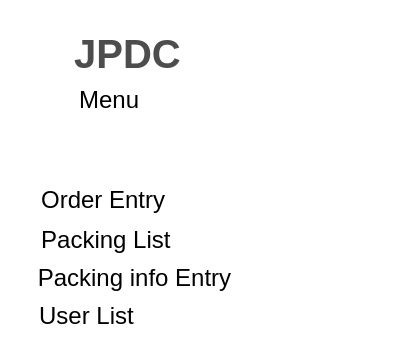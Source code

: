 <mxfile version="14.7.7" type="github" pages="6"><diagram id="lrSOdsg0aZ1Pe8gM3qwm" name="Page-1"><mxGraphModel dx="782" dy="420" grid="1" gridSize="10" guides="1" tooltips="1" connect="1" arrows="1" fold="1" page="1" pageScale="1" pageWidth="850" pageHeight="1100" math="0" shadow="0"><root><mxCell id="RAQfxemLzhq0BsCAF_GE-0"/><mxCell id="RAQfxemLzhq0BsCAF_GE-1" parent="RAQfxemLzhq0BsCAF_GE-0"/><mxCell id="RAQfxemLzhq0BsCAF_GE-2" value="&lt;h1&gt;JPDC&lt;br&gt;&lt;/h1&gt;" style="whiteSpace=wrap;html=1;shadow=0;dashed=0;fontSize=10;align=left;fillColor=#FFFFFF;strokeColor=#FFFFFF;fontColor=#4D4D4D;" vertex="1" parent="RAQfxemLzhq0BsCAF_GE-1"><mxGeometry x="125" y="41" width="168.8" height="30" as="geometry"/></mxCell><mxCell id="RAQfxemLzhq0BsCAF_GE-3" value="Menu" style="text;html=1;align=center;verticalAlign=middle;resizable=0;points=[];autosize=1;strokeColor=none;" vertex="1" parent="RAQfxemLzhq0BsCAF_GE-1"><mxGeometry x="119" y="70" width="50" height="20" as="geometry"/></mxCell><mxCell id="RAQfxemLzhq0BsCAF_GE-4" value="Order Entry&lt;span style=&quot;white-space: pre&quot;&gt;&#9;&lt;/span&gt;" style="text;html=1;align=center;verticalAlign=middle;resizable=0;points=[];autosize=1;strokeColor=none;fontStyle=0" vertex="1" parent="RAQfxemLzhq0BsCAF_GE-1"><mxGeometry x="100" y="120" width="100" height="20" as="geometry"/></mxCell><mxCell id="RAQfxemLzhq0BsCAF_GE-5" value="&lt;span style=&quot;white-space: pre&quot;&gt;   &lt;/span&gt;Packing List&lt;span style=&quot;white-space: pre&quot;&gt;&#9;&lt;/span&gt;" style="text;html=1;align=center;verticalAlign=middle;resizable=0;points=[];autosize=1;strokeColor=none;" vertex="1" parent="RAQfxemLzhq0BsCAF_GE-1"><mxGeometry x="90" y="140" width="100" height="20" as="geometry"/></mxCell><mxCell id="RAQfxemLzhq0BsCAF_GE-6" value="&lt;span style=&quot;white-space: pre&quot;&gt;  &lt;/span&gt;Packing info Entry&lt;span style=&quot;white-space: pre&quot;&gt;&#9;&lt;/span&gt;" style="text;html=1;align=center;verticalAlign=middle;resizable=0;points=[];autosize=1;strokeColor=none;" vertex="1" parent="RAQfxemLzhq0BsCAF_GE-1"><mxGeometry x="95" y="159" width="120" height="20" as="geometry"/></mxCell><mxCell id="RAQfxemLzhq0BsCAF_GE-7" value="&lt;span style=&quot;white-space: pre&quot;&gt; &lt;/span&gt;User List" style="text;html=1;align=center;verticalAlign=middle;resizable=0;points=[];autosize=1;strokeColor=none;" vertex="1" parent="RAQfxemLzhq0BsCAF_GE-1"><mxGeometry x="96" y="178" width="70" height="20" as="geometry"/></mxCell></root></mxGraphModel></diagram><diagram name="Page-2" id="G_BrqGuft7BhmmNyM2Xj"><mxGraphModel dx="782" dy="420" grid="1" gridSize="10" guides="1" tooltips="1" connect="1" arrows="1" fold="1" page="1" pageScale="1" pageWidth="850" pageHeight="1100" math="0" shadow="0"><root><mxCell id="WI2AlXCixzGlsHik23k0-0"/><mxCell id="WI2AlXCixzGlsHik23k0-1" parent="WI2AlXCixzGlsHik23k0-0"/><mxCell id="WI2AlXCixzGlsHik23k0-2" value="&lt;h1&gt;ORDER ENTRY&lt;br&gt;&lt;/h1&gt;" style="whiteSpace=wrap;html=1;shadow=0;dashed=0;fontSize=10;align=left;fillColor=#FFFFFF;strokeColor=#FFFFFF;fontColor=#4D4D4D;" vertex="1" parent="WI2AlXCixzGlsHik23k0-1"><mxGeometry x="290" y="50" width="168.8" height="30" as="geometry"/></mxCell><mxCell id="WI2AlXCixzGlsHik23k0-4" value="Order Entry&lt;span style=&quot;white-space: pre&quot;&gt;&#9;&lt;/span&gt;" style="text;html=1;align=center;verticalAlign=middle;resizable=0;points=[];autosize=1;strokeColor=none;fontStyle=1" vertex="1" parent="WI2AlXCixzGlsHik23k0-1"><mxGeometry x="100" y="120" width="100" height="20" as="geometry"/></mxCell><mxCell id="WI2AlXCixzGlsHik23k0-5" value="&lt;span style=&quot;white-space: pre&quot;&gt;   &lt;/span&gt;Packing List&lt;span style=&quot;white-space: pre&quot;&gt;&#9;&lt;/span&gt;" style="text;html=1;align=center;verticalAlign=middle;resizable=0;points=[];autosize=1;strokeColor=none;" vertex="1" parent="WI2AlXCixzGlsHik23k0-1"><mxGeometry x="90" y="140" width="100" height="20" as="geometry"/></mxCell><mxCell id="WI2AlXCixzGlsHik23k0-6" value="&lt;span style=&quot;white-space: pre&quot;&gt;  &lt;/span&gt;Packing info Entry&lt;span style=&quot;white-space: pre&quot;&gt;&#9;&lt;/span&gt;" style="text;html=1;align=center;verticalAlign=middle;resizable=0;points=[];autosize=1;strokeColor=none;" vertex="1" parent="WI2AlXCixzGlsHik23k0-1"><mxGeometry x="95" y="160" width="120" height="20" as="geometry"/></mxCell><mxCell id="WI2AlXCixzGlsHik23k0-7" value="&lt;span style=&quot;white-space: pre&quot;&gt; &lt;/span&gt;User List" style="text;html=1;align=center;verticalAlign=middle;resizable=0;points=[];autosize=1;strokeColor=none;" vertex="1" parent="WI2AlXCixzGlsHik23k0-1"><mxGeometry x="95" y="180" width="70" height="20" as="geometry"/></mxCell><mxCell id="WI2AlXCixzGlsHik23k0-8" value="&lt;span style=&quot;white-space: pre&quot;&gt;&#9;&lt;/span&gt;&lt;span style=&quot;white-space: pre&quot;&gt;&#9;&lt;/span&gt;&lt;span style=&quot;white-space: pre&quot;&gt;&#9;&lt;/span&gt;&lt;span style=&quot;white-space: pre&quot;&gt;&#9;&lt;/span&gt;&lt;span style=&quot;white-space: pre&quot;&gt;&#9;&lt;/span&gt;&lt;span style=&quot;white-space: pre&quot;&gt;&#9;&lt;/span&gt;&lt;span style=&quot;white-space: pre&quot;&gt;&#9;&lt;/span&gt;Order Entry (AB Order/NFO)" style="text;html=1;align=center;verticalAlign=middle;resizable=0;points=[];autosize=1;strokeColor=none;fontColor=#000000;" vertex="1" parent="WI2AlXCixzGlsHik23k0-1"><mxGeometry x="85" y="120" width="350" height="20" as="geometry"/></mxCell><mxCell id="WI2AlXCixzGlsHik23k0-9" value="&lt;span style=&quot;white-space: pre&quot;&gt;&#9;&lt;/span&gt;&lt;span style=&quot;white-space: pre&quot;&gt;&#9;&lt;/span&gt;&lt;span style=&quot;white-space: pre&quot;&gt;&#9;&lt;/span&gt;&lt;span style=&quot;white-space: pre&quot;&gt;&#9;&lt;/span&gt;&lt;span style=&quot;white-space: pre&quot;&gt;    &lt;/span&gt;Order Entry (DSA/Reutilization" style="text;html=1;align=center;verticalAlign=middle;resizable=0;points=[];autosize=1;strokeColor=none;fontColor=#000000;" vertex="1" parent="WI2AlXCixzGlsHik23k0-1"><mxGeometry x="150" y="140" width="300" height="20" as="geometry"/></mxCell></root></mxGraphModel></diagram><diagram id="l_vMb1qWpmJl-ED0NZbG" name="Page-3"><mxGraphModel dx="782" dy="420" grid="1" gridSize="10" guides="1" tooltips="1" connect="1" arrows="1" fold="1" page="1" pageScale="1" pageWidth="850" pageHeight="1100" math="0" shadow="0"><root><mxCell id="0"/><mxCell id="1" parent="0"/><mxCell id="6TfJL_lm46oyLuE2YcwJ-3" value="Export type: &lt;span style=&quot;white-space: pre&quot;&gt;&#9;&lt;/span&gt;" style="text;html=1;align=center;verticalAlign=middle;resizable=0;points=[];autosize=1;strokeColor=none;" vertex="1" parent="1"><mxGeometry x="105" y="120" width="90" height="20" as="geometry"/></mxCell><mxCell id="6TfJL_lm46oyLuE2YcwJ-4" value="&lt;span style=&quot;white-space: pre&quot;&gt;&#9;&lt;/span&gt;&lt;span style=&quot;white-space: pre&quot;&gt;&#9;&lt;/span&gt;Country code:" style="text;html=1;align=center;verticalAlign=middle;resizable=0;points=[];autosize=1;strokeColor=none;" vertex="1" parent="1"><mxGeometry x="50" y="150" width="140" height="20" as="geometry"/></mxCell><mxCell id="6TfJL_lm46oyLuE2YcwJ-5" value="&lt;span style=&quot;white-space: pre&quot;&gt;    &lt;/span&gt;Ship to Code:" style="text;html=1;align=center;verticalAlign=middle;resizable=0;points=[];autosize=1;strokeColor=none;" vertex="1" parent="1"><mxGeometry x="90" y="180" width="100" height="20" as="geometry"/></mxCell><mxCell id="6TfJL_lm46oyLuE2YcwJ-6" value="&amp;nbsp; Order No (O/N):" style="text;html=1;align=center;verticalAlign=middle;resizable=0;points=[];autosize=1;strokeColor=none;" vertex="1" parent="1"><mxGeometry x="95" y="210" width="110" height="20" as="geometry"/></mxCell><mxCell id="6TfJL_lm46oyLuE2YcwJ-9" value="Create" style="rounded=1;fillColor=#0057D8;align=center;strokeColor=none;html=1;fontColor=#ffffff;fontSize=12" vertex="1" parent="1"><mxGeometry x="195" y="260" width="86" height="26" as="geometry"/></mxCell><mxCell id="6TfJL_lm46oyLuE2YcwJ-11" value="Clear" style="rounded=1;fillColor=#0057D8;align=center;strokeColor=none;html=1;fontColor=#ffffff;fontSize=12" vertex="1" parent="1"><mxGeometry x="300" y="260" width="86" height="26" as="geometry"/></mxCell><mxCell id="6TfJL_lm46oyLuE2YcwJ-14" value="" style="rounded=0;whiteSpace=wrap;html=1;" vertex="1" parent="1"><mxGeometry x="220" y="121" width="120" height="20" as="geometry"/></mxCell><mxCell id="6TfJL_lm46oyLuE2YcwJ-15" value="" style="rounded=0;whiteSpace=wrap;html=1;" vertex="1" parent="1"><mxGeometry x="220" y="150" width="120" height="20" as="geometry"/></mxCell><mxCell id="6TfJL_lm46oyLuE2YcwJ-16" value="" style="rounded=0;whiteSpace=wrap;html=1;" vertex="1" parent="1"><mxGeometry x="220" y="180" width="120" height="20" as="geometry"/></mxCell><mxCell id="6TfJL_lm46oyLuE2YcwJ-17" value="" style="rounded=0;whiteSpace=wrap;html=1;" vertex="1" parent="1"><mxGeometry x="220" y="210" width="120" height="20" as="geometry"/></mxCell><mxCell id="6TfJL_lm46oyLuE2YcwJ-27" value="&lt;h1&gt;ORDER ENTRY (AB Order /NFO)&lt;br&gt;&lt;/h1&gt;" style="whiteSpace=wrap;html=1;shadow=0;dashed=0;fontSize=10;align=left;fillColor=#FFFFFF;strokeColor=#FFFFFF;fontColor=#4D4D4D;fontStyle=1" vertex="1" parent="1"><mxGeometry x="90" y="60" width="410" height="16.88" as="geometry"/></mxCell><UserObject label="Back to Menu" link="https://www.draw.io" id="BJ1EIhi-v-Q0F7qb4sYv-3"><mxCell style="text;html=1;strokeColor=none;fillColor=none;whiteSpace=wrap;align=center;verticalAlign=middle;fontColor=#0000EE;fontStyle=4;" vertex="1" parent="1"><mxGeometry x="80" y="70" width="100" height="40" as="geometry"/></mxCell></UserObject><mxCell id="QWrm-TteIS90DqFswaQ0-1" value="&lt;!--[if IE]&gt;&lt;meta http-equiv=&quot;X-UA-Compatible&quot; content=&quot;IE=5&quot; &gt;&lt;![endif]--&gt;&#xA;&lt;!DOCTYPE html&gt;&#xA;&lt;html&gt;&#xA;&lt;head&gt;&#xA;    &lt;title&gt;Flowchart Maker &amp;amp; Online Diagram Software&lt;/title&gt;&#xA;    &lt;meta charset=&quot;utf-8&quot;/&gt;&#xA;    &lt;meta http-equiv=&quot;Content-Type&quot; content=&quot;text/html; charset=UTF-8&quot;&gt;&#xA;    &lt;meta name=&quot;Description&quot; content=&quot;diagrams.net is free online diagram software for making flowcharts, process diagrams, org charts, UML, ER and network diagrams&quot;&gt;&#xA;    &lt;meta name=&quot;Keywords&quot; content=&quot;diagram, online, flow chart, flowchart maker, uml, erd&quot;&gt;&#xA;    &lt;meta itemprop=&quot;name&quot; content=&quot;diagrams.net - free flowchart maker and diagrams online&quot;&gt;&#xA;&#9;&lt;meta itemprop=&quot;description&quot; content=&quot;diagrams.net is a free online diagramming application  and flowchart maker . You can use it to create UML, entity relationship,&#xA;&#9;&#9;org charts, BPMN and BPM, database schema and networks. Also possible are telecommunication network, workflow, flowcharts, maps overlays and GIS, electronic &#xA;&#9;&#9;circuit and social network diagrams.&quot;&gt;&#xA;&#9;&lt;meta itemprop=&quot;image&quot; content=&quot;https://lh4.googleusercontent.com/-cLKEldMbT_E/Tx8qXDuw6eI/AAAAAAAAAAs/Ke0pnlk8Gpg/w500-h344-k/BPMN%2Bdiagram%2Brc2f.png&quot;&gt;&#xA;    &lt;meta name=&quot;viewport&quot; content=&quot;width=device-width, initial-scale=1.0, maximum-scale=1.0, user-scalable=no&quot;&gt;&#xA;&#9;&lt;meta name=&quot;msapplication-config&quot; content=&quot;images/browserconfig.xml&quot;&gt;&#xA;    &lt;meta name=&quot;mobile-web-app-capable&quot; content=&quot;yes&quot;&gt;&#xA;&#9;&lt;meta name=&quot;theme-color&quot; content=&quot;#d89000&quot;&gt;&#xA;&#9;&lt;script type=&quot;text/javascript&quot;&gt;&#xA;&#9;&#9;/**&#xA;&#9;&#9; * URL Parameters and protocol description are here:&#xA;&#9;&#9; *&#xA;&#9;&#9; * https://desk.draw.io/support/solutions/articles/16000042546-what-url-parameters-are-supported&#xA;&#9;&#9; *&#xA;&#9;&#9; * Parameters for developers:&#xA;&#9;&#9; *&#xA;&#9;&#9; * - dev=1: For developers only&#xA;&#9;&#9; * - test=1: For developers only&#xA;&#9;&#9; * - export=URL for export: For developers only&#xA;&#9;&#9; * - ignoremime=1: For developers only (see DriveClient.js). Use Cmd-S to override mime.&#xA;&#9;&#9; * - createindex=1: For developers only (see etc/build/README)&#xA;&#9;&#9; * - filesupport=0: For developers only (see Editor.js in core)&#xA;&#9;&#9; * - savesidebar=1: For developers only (see Sidebar.js)&#xA;&#9;&#9; * - pages=1: For developers only (see Pages.js)&#xA;&#9;&#9; * - lic=email: For developers only (see LicenseServlet.java)&#xA;&#9;&#9; * --&#xA;&#9;&#9; * - networkshapes=1: For testing network shapes (temporary)&#xA;&#9;&#9; */&#xA;&#9;&#9;var urlParams = (function()&#xA;&#9;&#9;{&#xA;&#9;&#9;&#9;var result = new Object();&#xA;&#9;&#9;&#9;var params = window.location.search.slice(1).split('&amp;');&#xA;&#9;&#9;&#9;&#xA;&#9;&#9;&#9;for (var i = 0; i &lt; params.length; i++)&#xA;&#9;&#9;&#9;{&#xA;&#9;&#9;&#9;&#9;idx = params[i].indexOf('=');&#xA;&#9;&#9;&#9;&#9;&#xA;&#9;&#9;&#9;&#9;if (idx &gt; 0)&#xA;&#9;&#9;&#9;&#9;{&#xA;&#9;&#9;&#9;&#9;&#9;result[params[i].substring(0, idx)] = params[i].substring(idx + 1);&#xA;&#9;&#9;&#9;&#9;}&#xA;&#9;&#9;&#9;}&#xA;&#9;&#9;&#9;&#xA;&#9;&#9;&#9;return result;&#xA;&#9;&#9;})();&#xA;&#9;&#9;&#xA;&#9;&#9;// Forces CDN caches by passing URL parameters via URL hash&#xA;&#9;&#9;if (window.location.hash != null &amp;&amp; window.location.hash.substring(0, 2) == '#P')&#xA;&#9;&#9;{&#xA;&#9;&#9;&#9;try&#xA;&#9;&#9;&#9;{&#xA;&#9;&#9;&#9;&#9;urlParams = JSON.parse(decodeURIComponent(window.location.hash.substring(2)));&#xA;&#9;&#9;&#9;&#9;&#xA;&#9;&#9;&#9;&#9;if (urlParams.hash != null)&#xA;&#9;&#9;&#9;&#9;{&#xA;&#9;&#9;&#9;&#9;&#9;window.location.hash = urlParams.hash;&#xA;&#9;&#9;&#9;&#9;}&#xA;&#9;&#9;&#9;}&#xA;&#9;&#9;&#9;catch (e)&#xA;&#9;&#9;&#9;{&#xA;&#9;&#9;&#9;&#9;// ignore&#xA;&#9;&#9;&#9;}&#xA;&#9;&#9;}&#xA;&#9;&#9;&#xA;&#9;&#9;// Global variable for desktop&#xA;&#9;&#9;var mxIsElectron = window &amp;&amp; window.process &amp;&amp; window.process.type;&#xA;&#xA;&#9;&#9;// Redirects page if required&#xA;&#9;&#9;if (urlParams['dev'] != '1')&#xA;&#9;&#9;{&#xA;&#9;&#9;&#9;(function()&#xA;&#9;&#9;&#9;{&#xA;&#9;&#9;&#9;&#9;var proto = window.location.protocol;&#xA;&#9;&#9;&#9;&#9;&#xA;&#9;&#9;&#9;&#9;if (!mxIsElectron)&#xA;&#9;&#9;&#9;&#9;{&#xA;&#9;&#9;&#9;&#9;&#9;var host = window.location.host;&#xA;&#9;&#9;&#xA;&#9;&#9;&#9;&#9;&#9;// Redirects apex, drive and rt to www&#xA;&#9;&#9;&#9;&#9;&#9;if (host === 'draw.io' || host === 'rt.draw.io' || host === 'drive.draw.io')&#xA;&#9;&#9;&#9;&#9;&#9;{&#xA;&#9;&#9;&#9;&#9;&#9;&#9;host = 'www.draw.io';&#xA;&#9;&#9;&#9;&#9;&#9;}&#xA;&#9;&#9;&#9;&#9;&#9;&#xA;&#9;&#9;&#9;&#9;&#9;var href = proto + '//' + host + window.location.href.substring(&#xA;&#9;&#9;&#9;&#9;&#9;&#9;&#9;window.location.protocol.length +&#xA;&#9;&#9;&#9;&#9;&#9;&#9;&#9;window.location.host.length + 2);&#xA;&#9;&#9;&#xA;&#9;&#9;&#9;&#9;&#9;// Redirects if href changes&#xA;&#9;&#9;&#9;&#9;&#9;if (href != window.location.href)&#xA;&#9;&#9;&#9;&#9;&#9;{&#xA;&#9;&#9;&#9;&#9;&#9;&#9;window.location.href = href;&#xA;&#9;&#9;&#9;&#9;&#9;}&#xA;&#9;&#9;&#9;&#9;}&#xA;&#9;&#9;&#9;})();&#xA;&#9;&#9;}&#xA;&#9;&#9;&#xA;&#9;&#9;/**&#xA;&#9;&#9; * Adds meta tag to the page.&#xA;&#9;&#9; */&#xA;&#9;&#9;function mxmeta(name, content, httpEquiv)&#xA;&#9;&#9;{&#xA;&#9;&#9;&#9;try&#xA;&#9;&#9;&#9;{&#xA;&#9;&#9;&#9;&#9;var s = document.createElement('meta');&#xA;&#9;&#9;&#9;&#9;&#xA;&#9;&#9;&#9;&#9;if (name != null) &#xA;&#9;&#9;&#9;&#9;{&#xA;&#9;&#9;&#9;&#9;&#9;s.setAttribute('name', name);&#xA;&#9;&#9;&#9;&#9;}&#xA;&#xA;&#9;&#9;&#9;&#9;s.setAttribute('content', content);&#xA;&#9;&#9;&#9;&#9;&#xA;&#9;&#9;&#9;&#9;if (httpEquiv != null) &#xA;&#9;&#9;&#9;&#9;{&#xA;&#9;&#9;&#9;&#9;&#9;s.setAttribute('http-equiv', httpEquiv);&#xA;&#9;&#9;&#9;&#9;}&#xA;&#xA;&#9;&#9;&#9;  &#9;var t = document.getElementsByTagName('meta')[0];&#xA;&#9;&#9;&#9;  &#9;t.parentNode.insertBefore(s, t);&#xA;&#9;&#9;&#9;}&#xA;&#9;&#9;&#9;catch (e)&#xA;&#9;&#9;&#9;{&#xA;&#9;&#9;&#9;&#9;// ignore&#xA;&#9;&#9;&#9;}&#xA;&#9;&#9;};&#xA;&#9;&#9;&#xA;&#9;&#9;/**&#xA;&#9;&#9; * Synchronously adds scripts to the page.&#xA;&#9;&#9; */&#xA;&#9;&#9;function mxscript(src, onLoad, id, dataAppKey, noWrite)&#xA;&#9;&#9;{&#xA;&#9;&#9;&#9;var defer = onLoad == null &amp;&amp; !noWrite;&#xA;&#9;&#9;&#9;&#xA;&#9;&#9;&#9;if ((urlParams['dev'] != '1' &amp;&amp; typeof document.createElement('canvas').getContext === &quot;function&quot;) ||&#xA;&#9;&#9;&#9;&#9;onLoad != null || noWrite)&#xA;&#9;&#9;&#9;{&#xA;&#9;&#9;&#9;&#9;var s = document.createElement('script');&#xA;&#9;&#9;&#9;&#9;s.setAttribute('type', 'text/javascript');&#xA;&#9;&#9;&#9;&#9;s.setAttribute('defer', 'true');&#xA;&#9;&#9;&#9;&#9;s.setAttribute('src', src);&#xA;&#xA;&#9;&#9;&#9;&#9;if (id != null)&#xA;&#9;&#9;&#9;&#9;{&#xA;&#9;&#9;&#9;&#9;&#9;s.setAttribute('id', id);&#xA;&#9;&#9;&#9;&#9;}&#xA;&#9;&#9;&#9;&#9;&#xA;&#9;&#9;&#9;&#9;if (dataAppKey != null)&#xA;&#9;&#9;&#9;&#9;{&#xA;&#9;&#9;&#9;&#9;&#9;s.setAttribute('data-app-key', dataAppKey);&#xA;&#9;&#9;&#9;&#9;}&#xA;&#9;&#9;&#9;&#9;&#xA;&#9;&#9;&#9;&#9;if (onLoad != null)&#xA;&#9;&#9;&#9;&#9;{&#xA;&#9;&#9;&#9;&#9;&#9;var r = false;&#xA;&#9;&#9;&#9;&#9;&#xA;&#9;&#9;&#9;&#9;&#9;s.onload = s.onreadystatechange = function()&#xA;&#9;&#9;&#9;&#9;&#9;{&#xA;&#9;&#9;&#9;&#9;&#9;&#9;if (!r &amp;&amp; (!this.readyState || this.readyState == 'complete'))&#xA;&#9;&#9;&#9;&#9;&#9;&#9;{&#xA;&#9;&#9;&#9;&#9;      &#9;&#9;r = true;&#xA;&#9;&#9;&#9;&#9;      &#9;&#9;onLoad();&#xA;&#9;&#9;&#9;&#9;&#9;&#9;}&#xA;&#9;&#9;&#9;&#9;  &#9;};&#xA;&#9;&#9;&#9;&#9;}&#xA;&#9;&#9;&#9;  &#9;&#xA;&#9;&#9;&#9;  &#9;var t = document.getElementsByTagName('script')[0];&#xA;&#9;&#9;&#9;  &#9;&#xA;&#9;&#9;&#9;  &#9;if (t != null)&#xA;&#9;&#9;&#9;  &#9;{&#xA;&#9;&#9;&#9;  &#9;&#9;t.parentNode.insertBefore(s, t);&#xA;&#9;&#9;&#9;  &#9;}&#xA;&#9;&#9;&#9;}&#xA;&#9;&#9;&#9;else&#xA;&#9;&#9;&#9;{&#xA;&#9;&#9;&#9;&#9;document.write('&lt;script src=&quot;' + src + '&quot;' + ((id != null) ? ' id=&quot;' + id +'&quot; ' : '') +&#xA;&#9;&#9;&#9;&#9;&#9;((dataAppKey != null) ? ' data-app-key=&quot;' + dataAppKey +'&quot; ' : '') + '&gt;&lt;/scr' + 'ipt&gt;');&#xA;&#9;&#9;&#9;}&#xA;&#9;&#9;};&#xA;&#xA;&#9;&#9;/**&#xA;&#9;&#9; * Asynchronously adds scripts to the page.&#xA;&#9;&#9; */&#xA;&#9;&#9;function mxinclude(src)&#xA;&#9;&#9;{&#xA;&#9;&#9;&#9;var g = document.createElement('script');&#xA;&#9;&#9;&#9;g.type = 'text/javascript';&#xA;&#9;&#9;&#9;g.async = true;&#xA;&#9;&#9;&#9;g.src = src;&#xA;&#9;&#9;&#9;&#xA;&#9;&#9;    var s = document.getElementsByTagName('script')[0];&#xA;&#9;&#9;    s.parentNode.insertBefore(g, s);&#xA;&#9;&#9;};&#xA;&#9;&#9;&#xA;&#9;&#9;/**&#xA;&#9;&#9; * Adds meta tags with application name (depends on offline URL parameter)&#xA;&#9;&#9; */&#xA;&#9;&#9;(function()&#xA;&#9;&#9;{&#xA;&#9;&#9;&#9;var name = 'diagrams.net';&#xA;&#9;&#9;&#9;mxmeta('apple-mobile-web-app-title', name);&#xA;&#9;&#9;&#9;mxmeta('application-name', name);&#xA;&#xA;&#9;&#9;&#9;if (mxIsElectron)&#xA;&#9;&#9;&#9;{&#xA;&#9;&#9;&#9;&#9;mxmeta(null, 'default-src \'self\' \'unsafe-inline\'; connect-src \'self\' https://*.draw.io https://fonts.googleapis.com https://fonts.gstatic.com; img-src * data:; media-src *; font-src *; style-src-elem \'self\' \'unsafe-inline\' https://fonts.googleapis.com', 'Content-Security-Policy');&#xA;&#9;&#9;&#9;}&#xA;&#9;&#9;})();&#xA;&#9;&#9;&#xA;&#9;&#9;// Checks for local storage&#xA;&#9;&#9;var isLocalStorage = false;&#xA;&#9;&#9;&#xA;&#9;&#9;try&#xA;&#9;&#9;{&#xA;&#9;&#9;&#9;isLocalStorage = urlParams['local'] != '1' &amp;&amp; typeof(localStorage) != 'undefined';&#xA;&#9;&#9;}&#xA;&#9;&#9;catch (e)&#xA;&#9;&#9;{&#xA;&#9;&#9;&#9;// ignored&#xA;&#9;&#9;}&#xA;&#xA;&#9;&#9;var mxScriptsLoaded = false, mxWinLoaded = false;&#xA;&#9;&#9;&#xA;&#9;&#9;function checkAllLoaded()&#xA;&#9;&#9;{&#xA;&#9;&#9;&#9;if (mxScriptsLoaded &amp;&amp; mxWinLoaded)&#xA;&#9;&#9;&#9;{&#xA;&#9;&#9;&#9;&#9;App.main();&#9;&#9;&#9;&#9;&#xA;&#9;&#9;&#9;}&#xA;&#9;&#9;};&#xA;&#9;&#9;&#xA;&#9;&#9;var t0 = new Date();&#xA;&#xA;&#9;&#9;// Changes paths for local development environment&#xA;&#9;&#9;if (urlParams['dev'] == '1')&#xA;&#9;&#9;{&#xA;&#9;&#9;&#9;// Used to request grapheditor/mxgraph sources in dev mode&#xA;&#9;&#9;&#9;var mxDevUrl = document.location.protocol + '//devhost.jgraph.com/drawio/src/main';&#xA;&#9;&#9;&#9;&#xA;&#9;&#9;&#9;// Used to request draw.io sources in dev mode&#xA;&#9;&#9;&#9;var drawDevUrl = document.location.protocol + '//devhost.jgraph.com/drawio/src/main/webapp/';&#xA;&#9;&#9;&#9;var geBasePath = drawDevUrl + '/js/grapheditor';&#xA;&#9;&#9;&#9;var mxBasePath = mxDevUrl + '/mxgraph';&#xA;&#9;&#9;&#9;&#xA;&#9;&#9;&#9;if (document.location.protocol == 'file:')&#xA;&#9;&#9;&#9;{&#xA;&#9;&#9;&#9;&#9;geBasePath = './js/grapheditor';&#xA;&#9;&#9;&#9;&#9;mxBasePath = './mxgraph';&#xA;&#9;&#9;&#9;&#9;drawDevUrl = './';&#xA;&#9;&#9;&#9;&#9;&#xA;&#9;&#9;&#9;&#9;// Forces includes for dev environment in node.js&#xA;&#9;&#9;&#9;&#9;mxForceIncludes = true;&#xA;&#9;&#9;&#9;}&#xA;&#xA;&#9;&#9;&#9;mxscript(drawDevUrl + 'js/PreConfig.js');&#xA;&#9;&#9;&#9;mxscript(drawDevUrl + 'js/diagramly/Init.js');&#xA;&#9;&#9;&#9;mxscript(geBasePath + '/Init.js');&#xA;&#9;&#9;&#9;mxscript(mxBasePath + '/mxClient.js');&#xA;&#9;&#9;&#9;&#xA;&#9;&#9;&#9;// Adds all JS code that depends on mxClient. This indirection via Devel.js is&#xA;&#9;&#9;&#9;// required in some browsers to make sure mxClient.js (and the files that it&#xA;&#9;&#9;&#9;// loads asynchronously) are available when the code loaded in Devel.js runs.&#xA;&#9;&#9;&#9;mxscript(drawDevUrl + 'js/diagramly/Devel.js');&#xA;&#9;&#9;&#9;&#xA;&#9;&#9;&#9;// Electron&#xA;&#9;&#9;&#9;if (mxIsElectron)&#xA;&#9;&#9;&#9;{&#xA;&#9;&#9;&#9;&#9;mxscript('js/diagramly/DesktopLibrary.js');&#xA;&#9;&#9;&#9;&#9;mxscript('js/diagramly/ElectronApp.js');&#xA;&#9;&#9;&#9;}&#xA;&#9;&#9;&#9;&#xA;&#9;&#9;&#9;mxscript(drawDevUrl + 'js/PostConfig.js');&#xA;&#9;&#9;}&#xA;&#9;&#9;else&#xA;&#9;&#9;{&#xA;&#9;&#9;&#9;(function()&#xA;&#9;&#9;&#9;{&#xA;&#9;&#9;&#9;&#9;var hostName = window.location.hostname;&#xA;&#9;&#9;&#9;&#9;&#xA;&#9;&#9;&#9;&#9;// Supported domains are *.draw.io and the packaged version in Quip&#xA;&#9;&#9;&#9;&#9;var supportedDomain = (hostName.substring(hostName.length - 8, hostName.length) === '.draw.io') ||&#xA;&#9;&#9;&#9;&#9;&#9;(hostName.substring(hostName.length - 13, hostName.length) === '.diagrams.net');&#xA;&#9;&#9;&#9;&#9;&#9;(hostName.substring(hostName.length - 17, hostName.length) === '.quipelements.com');&#xA;&#9;&#9;&#9;&#9;&#xA;&#9;&#9;&#9;&#9;function loadAppJS()&#xA;&#9;&#9;&#9;&#9;{&#xA;&#9;&#9;&#9;&#9;&#9;mxscript('js/app.min.js', function()&#xA;&#9;&#9;&#9;&#9;&#9;{&#xA;&#9;&#9;&#9;&#9;&#9;&#9;mxScriptsLoaded = true;&#xA;&#9;&#9;&#9;&#9;&#9;&#9;checkAllLoaded();&#xA;&#9;&#9;&#9;&#9;&#9;&#9;&#xA;&#9;&#9;&#9;&#9;&#9;&#9;if (!supportedDomain)&#xA;&#9;&#9;&#9;&#9;&#9;&#9;{&#xA;&#9;&#9;&#9;&#9;&#9;&#9;&#9;mxscript('js/PostConfig.js');&#xA;&#9;&#9;&#9;&#9;&#9;&#9;}&#xA;&#9;&#9;&#9;&#9;&#9;&#9;&#xA;&#9;&#9;&#9;&#9;&#9;&#9;// Electron&#xA;&#9;&#9;&#9;&#9;&#9;&#9;if (mxIsElectron)&#xA;&#9;&#9;&#9;&#9;&#9;&#9;{&#xA;&#9;&#9;&#9;&#9;&#9;&#9;&#9;mxscript('js/diagramly/DesktopLibrary.js', function()&#xA;&#9;&#9;&#9;&#9;&#9;&#9;&#9;{&#xA;&#9;&#9;&#9;&#9;&#9;&#9;&#9;&#9;mxscript('js/diagramly/ElectronApp.js', function()&#xA;&#9;&#9;&#9;&#9;&#9;&#9;&#9;&#9;{&#xA;&#9;&#9;&#9;&#9;&#9;&#9;&#9;&#9;&#9;mxscript('js/extensions.min.js', function()&#xA;&#9;&#9;&#9;&#9;&#9;&#9;&#9;&#9;&#9;{&#xA;&#9;&#9;&#9;&#9;&#9;&#9;&#9;&#9;&#9;&#9;mxscript('js/stencils.min.js', function()&#xA;&#9;&#9;&#9;&#9;&#9;&#9;&#9;&#9;&#9;&#9;{&#xA;&#9;&#9;&#9;&#9;&#9;&#9;&#9;&#9;&#9;&#9;&#9;mxscript('js/shapes-14-6-5.min.js', function()&#xA;&#9;&#9;&#9;&#9;&#9;&#9;&#9;&#9;&#9;&#9;&#9;{&#xA;&#9;&#9;&#9;&#9;&#9;&#9;&#9;&#9;&#9;&#9;&#9;&#9;mxscript('js/PostConfig.js');&#xA;&#9;&#9;&#9;&#9;&#9;&#9;&#9;&#9;&#9;&#9;&#9;});&#xA;&#9;&#9;&#9;&#9;&#9;&#9;&#9;&#9;&#9;&#9;});&#xA;&#9;&#9;&#9;&#9;&#9;&#9;&#9;&#9;&#9;});&#xA;&#9;&#9;&#9;&#9;&#9;&#9;&#9;&#9;});&#xA;&#9;&#9;&#9;&#9;&#9;&#9;&#9;});&#xA;&#9;&#9;&#9;&#9;&#9;&#9;}&#xA;&#9;&#9;&#9;&#9;&#9;});&#xA;&#9;&#9;&#9;&#9;};&#xA;&#9;&#9;&#9;&#9;&#xA;&#9;&#9;&#9;&#9;if (!supportedDomain || mxIsElectron)&#xA;&#9;&#9;&#9;&#9;{&#xA;&#9;&#9;&#9;&#9;&#9;mxscript('js/PreConfig.js', loadAppJS);&#xA;&#9;&#9;&#9;&#9;}&#xA;&#9;&#9;&#9;&#9;else&#xA;&#9;&#9;&#9;&#9;{&#xA;&#9;&#9;&#9;&#9;&#9;loadAppJS();&#xA;&#9;&#9;&#9;&#9;}&#xA;&#9;&#9;&#9;})();&#xA;&#9;&#9;}&#xA;&#xA;&#9;&#9;// Adds basic error handling&#xA;&#9;&#9;window.onerror = function()&#xA;&#9;&#9;{&#xA;&#9;&#9;&#9;var status = document.getElementById('geStatus');&#xA;&#9;&#9;&#9;&#xA;&#9;&#9;&#9;if (status != null)&#xA;&#9;&#9;&#9;{&#xA;&#9;&#9;&#9;&#9;status.innerHTML = 'Page could not be loaded. Please try refreshing.';&#xA;&#9;&#9;&#9;}&#xA;&#9;&#9;};&#xA;&#9;&lt;/script&gt;&#xA;    &lt;link rel=&quot;chrome-webstore-item&quot; href=&quot;https://chrome.google.com/webstore/detail/plgmlhohecdddhbmmkncjdmlhcmaachm&quot;&gt;&#xA;&#9;&lt;link rel=&quot;apple-touch-icon&quot; sizes=&quot;180x180&quot; href=&quot;images/apple-touch-icon.png&quot;&gt;&#xA;&#9;&lt;link rel=&quot;icon&quot; type=&quot;image/png&quot; sizes=&quot;32x32&quot; href=&quot;images/favicon-32x32.png&quot;&gt;&#xA;&#9;&lt;link rel=&quot;icon&quot; type=&quot;image/png&quot; sizes=&quot;16x16&quot; href=&quot;images/favicon-16x16.png&quot;&gt;&#xA;&#9;&lt;link rel=&quot;mask-icon&quot; href=&quot;images/safari-pinned-tab.svg&quot; color=&quot;#d89000&quot;&gt;&#xA;&#9;&lt;link rel=&quot;stylesheet&quot; type=&quot;text/css&quot; href=&quot;js/croppie/croppie.min.css&quot;&gt;&#xA;    &lt;link rel=&quot;stylesheet&quot; type=&quot;text/css&quot; href=&quot;styles/grapheditor.css&quot;&gt;&#xA;    &lt;link rel=&quot;preconnect&quot; href=&quot;https://storage.googleapis.com&quot;&gt;&#xA;    &lt;link rel=&quot;canonical&quot; href=&quot;https://app.diagrams.net&quot;&gt;&#xA;&#9;&lt;link rel=&quot;manifest&quot; href=&quot;images/manifest.json&quot;&gt;&#xA;&#9;&lt;link rel=&quot;shortcut icon&quot; href=&quot;favicon.ico&quot;&gt;&#xA;&#9;&lt;style type=&quot;text/css&quot;&gt;&#xA;&#9;&#9;body { overflow:hidden; }&#xA;&#9;&#9;div.picker { z-index: 10007; }&#xA;&#9;&#9;.geSidebarContainer .geTitle input {&#xA;&#9;&#9;&#9;font-size:8pt;&#xA;&#9;&#9;&#9;color:#606060;&#xA;&#9;&#9;}&#xA;&#9;&#9;.geBlock {&#xA;&#9;&#9;&#9;z-index:-3;&#xA;&#9;&#9;&#9;margin:100px;&#xA;&#9;&#9;&#9;margin-top:40px;&#xA;&#9;&#9;&#9;margin-bottom:30px;&#xA;&#9;&#9;&#9;padding:20px;&#xA;&#9;&#9;}&#xA;&#9;&#9;.geBlock h1, .geBlock h2 {&#xA;&#9;&#9;&#9;margin-top:0px;&#xA;&#9;&#9;&#9;padding-top:0px;&#xA;&#9;&#9;}&#xA;&#9;&#9;.geEditor ::-webkit-scrollbar {&#xA;&#9;&#9;    width:14px;&#xA;&#9;&#9;    height:14px;&#xA;&#9;&#9;}&#xA;&#9;&#9;.geEditor ::-webkit-scrollbar-track {&#xA;&#9;&#9;&#9;background-clip:padding-box;&#xA;&#9;&#9;&#9;border:solid transparent;&#xA;&#9;&#9;&#9;border-width:1px;&#xA;&#9;&#9;}&#xA;&#9;&#9;.geEditor ::-webkit-scrollbar-corner {&#xA;&#9;&#9;&#9;background-color:transparent;&#xA;&#9;&#9;}&#xA;&#9;&#9;.geEditor ::-webkit-scrollbar-thumb {&#xA;&#9;&#9;&#9;background-color:rgba(0,0,0,.1);&#xA;&#9;&#9;&#9;background-clip:padding-box;&#xA;&#9;&#9;&#9;border:solid transparent;&#xA;&#9;&#9;&#9;border-radius:10px;&#xA;&#9;&#9;}&#xA;&#9;&#9;.geEditor ::-webkit-scrollbar-thumb:hover{&#xA;&#9;&#9;&#9;background-color:rgba(0,0,0,.4);&#xA;&#9;&#9;}&#xA;&#9;&#9;.geTemplate {&#xA;&#9;&#9;&#9;border:1px solid transparent;&#xA;&#9;&#9;&#9;display:inline-block;&#xA;&#9;&#9;&#9;_display:inline;&#xA;&#9;&#9;&#9;vertical-align:top;&#xA;&#9;&#9;&#9;border-radius:3px;&#xA;&#9;&#9;&#9;overflow:hidden;&#xA;&#9;&#9;&#9;font-size:14pt;&#xA;&#9;&#9;&#9;cursor:pointer;&#xA;&#9;&#9;&#9;margin:5px;&#xA;&#9;&#9;}&#xA;&#9;&lt;/style&gt;&#xA;&#9;&lt;!-- Workaround for binary XHR in IE 9/10, see App.loadUrl --&gt;&#xA;&#9;&lt;!--[if (IE 9)|(IE 10)]&gt;&lt;!--&gt;&#xA;&#9;&#9;&lt;script type=&quot;text/vbscript&quot;&gt;&#xA;&#9;&#9;&#9;Function mxUtilsBinaryToArray(Binary)&#xA;&#9;&#9;&#9;&#9;Dim i&#xA;&#9;&#9;&#9;&#9;ReDim byteArray(LenB(Binary))&#xA;&#9;&#9;&#9;&#9;For i = 1 To LenB(Binary)&#xA;&#9;&#9;&#9;&#9;&#9;byteArray(i-1) = AscB(MidB(Binary, i, 1))&#xA;&#9;&#9;&#9;&#9;Next&#xA;&#9;&#9;&#9;&#9;mxUtilsBinaryToArray = byteArray&#xA;&#9;&#9;&#9;End Function&#xA;&#9;&#9;&lt;/script&gt;&#xA;&#9;&lt;!--&lt;![endif]--&gt;&#xA;&lt;/head&gt;&#xA;&lt;body class=&quot;geEditor&quot;&gt;&#xA;&lt;div id=&quot;geInfo&quot;&gt;&#xA;&#9;&lt;div class=&quot;geBlock&quot; style=&quot;text-align:center;min-width:50%;&quot;&gt;&#xA;&#9;&#9;&lt;h1&gt;Flowchart Maker and Online Diagram Software&lt;/h1&gt;&#xA;&#9;&#9;&lt;p&gt;&#xA;&#9;&#9;&#9;diagrams.net (formerly draw.io) is free online diagram software. You can use it as a flowchart maker, network diagram software, to create UML online, as an ER diagram tool, &#xA;&#9;&#9;&#9;to design database schema, to build BPMN online, as a circuit diagram maker, and more. draw.io can import .vsdx, Gliffy&amp;trade; and Lucidchart&amp;trade; files .&#xA;&#9;&#9;&lt;/p&gt;&#xA;&#9;&#9;&lt;h2 id=&quot;geStatus&quot;&gt;Loading...&lt;/h2&gt;&#xA;&#9;&#9;&lt;p&gt;&#xA;&#9;&#9;&#9;Please ensure JavaScript is enabled.&#xA;&#9;&#9;&lt;/p&gt;&#xA;&#9;&lt;/div&gt;&#xA;&lt;/div&gt;&#xA;&lt;script type=&quot;text/javascript&quot;&gt;&#xA;/**&#xA; * Main&#xA; */&#xA;if (navigator.userAgent != null &amp;&amp; navigator.userAgent.toLowerCase().&#xA;&#9;indexOf(' electron/') &gt;= 0 &amp;&amp; typeof process !== 'undefined' &amp;&amp; process.versions.electron &lt; 5)&#xA;{&#xA;&#9;// Redirects old Electron app to latest version&#xA;&#9;var div = document.getElementById('geInfo');&#xA;&#9;&#xA;&#9;if (div != null)&#xA;&#9;{&#xA;&#9;&#9;div.innerHTML = '&lt;center&gt;&lt;h2&gt;You are using an out of date version of this app.&lt;br&gt;Please download the latest version ' +&#xA;&#9;&#9;&#9;'&lt;a href=&quot;https://github.com/jgraph/drawio-desktop/releases/latest&quot; target=&quot;_blank&quot;&gt;here&lt;/a&gt;.&lt;/h2&gt;&lt;/center&gt;';&#xA;&#9;}&#xA;}&#xA;else&#xA;{&#xA;&#9;if (urlParams['dev'] != '1' &amp;&amp; typeof document.createElement('canvas').getContext === &quot;function&quot;)&#xA;&#9;{&#xA;&#9;&#9;window.addEventListener('load', function()&#xA;&#9;&#9;{&#xA;&#9;&#9;&#9;mxWinLoaded = true;&#xA;&#9;&#9;&#9;checkAllLoaded();&#xA;&#9;&#9;});&#xA;&#9;}&#xA;&#9;else&#xA;&#9;{&#xA;&#9;&#9;App.main();&#xA;&#9;}&#xA;}&#xA;&lt;/script&gt;&#xA;&lt;/body&gt;&#xA;&lt;/html&gt;" style="text;whiteSpace=wrap;html=1;" vertex="1" parent="1"><mxGeometry x="90" y="330" width="550" height="1000" as="geometry"/></mxCell></root></mxGraphModel></diagram><diagram id="Q88WVPUSBqS0f-m9OTrk" name="Page-4"><mxGraphModel dx="782" dy="420" grid="1" gridSize="10" guides="1" tooltips="1" connect="1" arrows="1" fold="1" page="1" pageScale="1" pageWidth="850" pageHeight="1100" math="0" shadow="0"><root><mxCell id="cYawIubzxCpS3YJot5zc-0"/><mxCell id="cYawIubzxCpS3YJot5zc-1" parent="cYawIubzxCpS3YJot5zc-0"/><mxCell id="0WF7KHpB88fQVX5TjryC-0" value="" style="shape=table;startSize=0;container=1;collapsible=0;childLayout=tableLayout;" vertex="1" parent="cYawIubzxCpS3YJot5zc-1"><mxGeometry x="200" y="82" width="417" height="47" as="geometry"/></mxCell><mxCell id="0WF7KHpB88fQVX5TjryC-1" value="" style="shape=partialRectangle;collapsible=0;dropTarget=0;pointerEvents=0;fillColor=none;top=0;left=0;bottom=0;right=0;points=[[0,0.5],[1,0.5]];portConstraint=eastwest;" vertex="1" parent="0WF7KHpB88fQVX5TjryC-0"><mxGeometry width="417" height="23" as="geometry"/></mxCell><mxCell id="0WF7KHpB88fQVX5TjryC-2" value="Order type" style="shape=partialRectangle;html=1;whiteSpace=wrap;connectable=0;overflow=hidden;fillColor=none;top=0;left=0;bottom=0;right=0;" vertex="1" parent="0WF7KHpB88fQVX5TjryC-1"><mxGeometry width="83" height="23" as="geometry"/></mxCell><mxCell id="0WF7KHpB88fQVX5TjryC-3" value="Country code" style="shape=partialRectangle;html=1;whiteSpace=wrap;connectable=0;overflow=hidden;fillColor=none;top=0;left=0;bottom=0;right=0;" vertex="1" parent="0WF7KHpB88fQVX5TjryC-1"><mxGeometry x="83" width="84" height="23" as="geometry"/></mxCell><mxCell id="0WF7KHpB88fQVX5TjryC-4" value="Country&lt;span style=&quot;white-space: pre&quot;&gt;&#9;&lt;/span&gt;" style="shape=partialRectangle;html=1;whiteSpace=wrap;connectable=0;overflow=hidden;fillColor=none;top=0;left=0;bottom=0;right=0;" vertex="1" parent="0WF7KHpB88fQVX5TjryC-1"><mxGeometry x="167" width="83" height="23" as="geometry"/></mxCell><mxCell id="0WF7KHpB88fQVX5TjryC-5" value="Ship to Loc" style="shape=partialRectangle;html=1;whiteSpace=wrap;connectable=0;overflow=hidden;fillColor=none;top=0;left=0;bottom=0;right=0;" vertex="1" parent="0WF7KHpB88fQVX5TjryC-1"><mxGeometry x="250" width="83" height="23" as="geometry"/></mxCell><mxCell id="0WF7KHpB88fQVX5TjryC-6" value="Order No&lt;span style=&quot;white-space: pre&quot;&gt;&#9;&lt;/span&gt;" style="shape=partialRectangle;html=1;whiteSpace=wrap;connectable=0;overflow=hidden;fillColor=none;top=0;left=0;bottom=0;right=0;" vertex="1" parent="0WF7KHpB88fQVX5TjryC-1"><mxGeometry x="333" width="84" height="23" as="geometry"/></mxCell><mxCell id="0WF7KHpB88fQVX5TjryC-8" value="" style="shape=partialRectangle;collapsible=0;dropTarget=0;pointerEvents=0;fillColor=none;top=0;left=0;bottom=0;right=0;points=[[0,0.5],[1,0.5]];portConstraint=eastwest;" vertex="1" parent="0WF7KHpB88fQVX5TjryC-0"><mxGeometry y="23" width="417" height="24" as="geometry"/></mxCell><mxCell id="0WF7KHpB88fQVX5TjryC-9" value="" style="shape=partialRectangle;html=1;whiteSpace=wrap;connectable=0;overflow=hidden;fillColor=none;top=0;left=0;bottom=0;right=0;" vertex="1" parent="0WF7KHpB88fQVX5TjryC-8"><mxGeometry width="83" height="24" as="geometry"/></mxCell><mxCell id="0WF7KHpB88fQVX5TjryC-10" value="" style="shape=partialRectangle;html=1;whiteSpace=wrap;connectable=0;overflow=hidden;fillColor=none;top=0;left=0;bottom=0;right=0;" vertex="1" parent="0WF7KHpB88fQVX5TjryC-8"><mxGeometry x="83" width="84" height="24" as="geometry"/></mxCell><mxCell id="0WF7KHpB88fQVX5TjryC-11" value="" style="shape=partialRectangle;html=1;whiteSpace=wrap;connectable=0;overflow=hidden;fillColor=none;top=0;left=0;bottom=0;right=0;" vertex="1" parent="0WF7KHpB88fQVX5TjryC-8"><mxGeometry x="167" width="83" height="24" as="geometry"/></mxCell><mxCell id="0WF7KHpB88fQVX5TjryC-12" value="" style="shape=partialRectangle;html=1;whiteSpace=wrap;connectable=0;overflow=hidden;fillColor=none;top=0;left=0;bottom=0;right=0;" vertex="1" parent="0WF7KHpB88fQVX5TjryC-8"><mxGeometry x="250" width="83" height="24" as="geometry"/></mxCell><mxCell id="0WF7KHpB88fQVX5TjryC-13" value="" style="shape=partialRectangle;html=1;whiteSpace=wrap;connectable=0;overflow=hidden;fillColor=none;top=0;left=0;bottom=0;right=0;" vertex="1" parent="0WF7KHpB88fQVX5TjryC-8"><mxGeometry x="333" width="84" height="24" as="geometry"/></mxCell><mxCell id="0WF7KHpB88fQVX5TjryC-30" value="" style="shape=table;startSize=0;container=1;collapsible=0;childLayout=tableLayout;" vertex="1" parent="cYawIubzxCpS3YJot5zc-1"><mxGeometry x="200" y="160" width="420" height="80" as="geometry"/></mxCell><mxCell id="0WF7KHpB88fQVX5TjryC-31" value="" style="shape=partialRectangle;collapsible=0;dropTarget=0;pointerEvents=0;fillColor=none;top=0;left=0;bottom=0;right=0;points=[[0,0.5],[1,0.5]];portConstraint=eastwest;" vertex="1" parent="0WF7KHpB88fQVX5TjryC-30"><mxGeometry width="420" height="27" as="geometry"/></mxCell><mxCell id="0WF7KHpB88fQVX5TjryC-32" value="Part no" style="shape=partialRectangle;html=1;whiteSpace=wrap;connectable=0;overflow=hidden;fillColor=none;top=0;left=0;bottom=0;right=0;" vertex="1" parent="0WF7KHpB88fQVX5TjryC-31"><mxGeometry width="84" height="27" as="geometry"/></mxCell><mxCell id="0WF7KHpB88fQVX5TjryC-33" value="Part name&lt;span style=&quot;white-space: pre&quot;&gt;&#9;&lt;/span&gt;" style="shape=partialRectangle;html=1;whiteSpace=wrap;connectable=0;overflow=hidden;fillColor=none;top=0;left=0;bottom=0;right=0;" vertex="1" parent="0WF7KHpB88fQVX5TjryC-31"><mxGeometry x="84" width="84" height="27" as="geometry"/></mxCell><mxCell id="0WF7KHpB88fQVX5TjryC-34" value="Machine type&lt;span style=&quot;white-space: pre&quot;&gt;&#9;&lt;/span&gt;" style="shape=partialRectangle;html=1;whiteSpace=wrap;connectable=0;overflow=hidden;fillColor=none;top=0;left=0;bottom=0;right=0;" vertex="1" parent="0WF7KHpB88fQVX5TjryC-31"><mxGeometry x="168" width="84" height="27" as="geometry"/></mxCell><mxCell id="0WF7KHpB88fQVX5TjryC-35" value="Order no" style="shape=partialRectangle;html=1;whiteSpace=wrap;connectable=0;overflow=hidden;fillColor=none;top=0;left=0;bottom=0;right=0;" vertex="1" parent="0WF7KHpB88fQVX5TjryC-31"><mxGeometry x="252" width="84" height="27" as="geometry"/></mxCell><mxCell id="0WF7KHpB88fQVX5TjryC-36" value="Qty" style="shape=partialRectangle;html=1;whiteSpace=wrap;connectable=0;overflow=hidden;fillColor=none;top=0;left=0;bottom=0;right=0;" vertex="1" parent="0WF7KHpB88fQVX5TjryC-31"><mxGeometry x="336" width="84" height="27" as="geometry"/></mxCell><mxCell id="0WF7KHpB88fQVX5TjryC-37" value="" style="shape=partialRectangle;collapsible=0;dropTarget=0;pointerEvents=0;fillColor=none;top=0;left=0;bottom=0;right=0;points=[[0,0.5],[1,0.5]];portConstraint=eastwest;" vertex="1" parent="0WF7KHpB88fQVX5TjryC-30"><mxGeometry y="27" width="420" height="26" as="geometry"/></mxCell><mxCell id="0WF7KHpB88fQVX5TjryC-38" value="" style="shape=partialRectangle;html=1;whiteSpace=wrap;connectable=0;overflow=hidden;fillColor=none;top=0;left=0;bottom=0;right=0;" vertex="1" parent="0WF7KHpB88fQVX5TjryC-37"><mxGeometry width="84" height="26" as="geometry"/></mxCell><mxCell id="0WF7KHpB88fQVX5TjryC-39" value="" style="shape=partialRectangle;html=1;whiteSpace=wrap;connectable=0;overflow=hidden;fillColor=none;top=0;left=0;bottom=0;right=0;" vertex="1" parent="0WF7KHpB88fQVX5TjryC-37"><mxGeometry x="84" width="84" height="26" as="geometry"/></mxCell><mxCell id="0WF7KHpB88fQVX5TjryC-40" value="" style="shape=partialRectangle;html=1;whiteSpace=wrap;connectable=0;overflow=hidden;fillColor=none;top=0;left=0;bottom=0;right=0;" vertex="1" parent="0WF7KHpB88fQVX5TjryC-37"><mxGeometry x="168" width="84" height="26" as="geometry"/></mxCell><mxCell id="0WF7KHpB88fQVX5TjryC-41" value="" style="shape=partialRectangle;html=1;whiteSpace=wrap;connectable=0;overflow=hidden;fillColor=none;top=0;left=0;bottom=0;right=0;" vertex="1" parent="0WF7KHpB88fQVX5TjryC-37"><mxGeometry x="252" width="84" height="26" as="geometry"/></mxCell><mxCell id="0WF7KHpB88fQVX5TjryC-42" value="" style="shape=partialRectangle;html=1;whiteSpace=wrap;connectable=0;overflow=hidden;fillColor=none;top=0;left=0;bottom=0;right=0;" vertex="1" parent="0WF7KHpB88fQVX5TjryC-37"><mxGeometry x="336" width="84" height="26" as="geometry"/></mxCell><mxCell id="0WF7KHpB88fQVX5TjryC-43" value="" style="shape=partialRectangle;collapsible=0;dropTarget=0;pointerEvents=0;fillColor=none;top=0;left=0;bottom=0;right=0;points=[[0,0.5],[1,0.5]];portConstraint=eastwest;" vertex="1" parent="0WF7KHpB88fQVX5TjryC-30"><mxGeometry y="53" width="420" height="27" as="geometry"/></mxCell><mxCell id="0WF7KHpB88fQVX5TjryC-44" value="" style="shape=partialRectangle;html=1;whiteSpace=wrap;connectable=0;overflow=hidden;fillColor=none;top=0;left=0;bottom=0;right=0;" vertex="1" parent="0WF7KHpB88fQVX5TjryC-43"><mxGeometry width="84" height="27" as="geometry"/></mxCell><mxCell id="0WF7KHpB88fQVX5TjryC-45" value="" style="shape=partialRectangle;html=1;whiteSpace=wrap;connectable=0;overflow=hidden;fillColor=none;top=0;left=0;bottom=0;right=0;" vertex="1" parent="0WF7KHpB88fQVX5TjryC-43"><mxGeometry x="84" width="84" height="27" as="geometry"/></mxCell><mxCell id="0WF7KHpB88fQVX5TjryC-46" value="" style="shape=partialRectangle;html=1;whiteSpace=wrap;connectable=0;overflow=hidden;fillColor=none;top=0;left=0;bottom=0;right=0;" vertex="1" parent="0WF7KHpB88fQVX5TjryC-43"><mxGeometry x="168" width="84" height="27" as="geometry"/></mxCell><mxCell id="0WF7KHpB88fQVX5TjryC-47" value="" style="shape=partialRectangle;html=1;whiteSpace=wrap;connectable=0;overflow=hidden;fillColor=none;top=0;left=0;bottom=0;right=0;" vertex="1" parent="0WF7KHpB88fQVX5TjryC-43"><mxGeometry x="252" width="84" height="27" as="geometry"/></mxCell><mxCell id="0WF7KHpB88fQVX5TjryC-48" value="" style="shape=partialRectangle;html=1;whiteSpace=wrap;connectable=0;overflow=hidden;fillColor=none;top=0;left=0;bottom=0;right=0;" vertex="1" parent="0WF7KHpB88fQVX5TjryC-43"><mxGeometry x="336" width="84" height="27" as="geometry"/></mxCell><mxCell id="0WF7KHpB88fQVX5TjryC-49" value="Add" style="rounded=1;fillColor=#0057D8;align=center;strokeColor=none;html=1;fontColor=#ffffff;fontSize=12;startSize=0;" vertex="1" parent="cYawIubzxCpS3YJot5zc-1"><mxGeometry x="205" y="310" width="86" height="33" as="geometry"/></mxCell><mxCell id="0WF7KHpB88fQVX5TjryC-50" value="" style="html=1;shadow=0;dashed=0;shape=mxgraph.atlassian.checkbox;fillColor=#008465;strokeColor=none;html=1;startSize=0;" vertex="1" parent="cYawIubzxCpS3YJot5zc-1"><mxGeometry x="180" y="319" width="14" height="14" as="geometry"/></mxCell><mxCell id="0WF7KHpB88fQVX5TjryC-51" value="Delete row" style="rounded=1;fillColor=#0057D8;align=center;strokeColor=none;html=1;fontColor=#ffffff;fontSize=12;startSize=0;" vertex="1" parent="cYawIubzxCpS3YJot5zc-1"><mxGeometry x="660" y="183.5" width="86" height="33" as="geometry"/></mxCell><mxCell id="1YFsdf88RdWDkgIvMsdL-0" style="edgeStyle=orthogonalEdgeStyle;rounded=0;orthogonalLoop=1;jettySize=auto;html=1;exitX=0;exitY=0.5;exitDx=0;exitDy=0;entryX=0;entryY=0.5;entryDx=0;entryDy=0;fontColor=#000000;startSize=0;" edge="1" parent="cYawIubzxCpS3YJot5zc-1" source="0WF7KHpB88fQVX5TjryC-52" target="0WF7KHpB88fQVX5TjryC-37"><mxGeometry relative="1" as="geometry"/></mxCell><mxCell id="0WF7KHpB88fQVX5TjryC-52" value="Add row" style="rounded=1;fillColor=#0057D8;align=center;strokeColor=none;html=1;fontColor=#ffffff;fontSize=12;startSize=0;" vertex="1" parent="cYawIubzxCpS3YJot5zc-1"><mxGeometry x="200" y="260" width="86" height="33" as="geometry"/></mxCell><mxCell id="0WF7KHpB88fQVX5TjryC-55" value="Cancel" style="rounded=1;fillColor=#0057D8;align=center;strokeColor=none;html=1;fontColor=#ffffff;fontSize=12;startSize=0;" vertex="1" parent="cYawIubzxCpS3YJot5zc-1"><mxGeometry x="342" y="310" width="86" height="33" as="geometry"/></mxCell><mxCell id="EYOmrJ0gWmOxyojRpYqX-0" value="&lt;h1&gt;ORDER ENTRY (AB Order /NFO)&lt;br&gt;&lt;/h1&gt;" style="whiteSpace=wrap;html=1;shadow=0;dashed=0;fontSize=10;align=left;fillColor=#FFFFFF;strokeColor=#FFFFFF;fontColor=#4D4D4D;fontStyle=1" vertex="1" parent="cYawIubzxCpS3YJot5zc-1"><mxGeometry x="180" y="20" width="410" height="16.88" as="geometry"/></mxCell><UserObject label="Back to Menu" link="https://www.draw.io" id="mCGsS4YxnMhGIRado5QB-0"><mxCell style="text;html=1;strokeColor=none;fillColor=none;whiteSpace=wrap;align=center;verticalAlign=middle;fontColor=#0000EE;fontStyle=4;" vertex="1" parent="cYawIubzxCpS3YJot5zc-1"><mxGeometry x="170" y="30" width="100" height="40" as="geometry"/></mxCell></UserObject></root></mxGraphModel></diagram><diagram name="Page-5" id="wXvKEHC223-WmiZyQeMC"><mxGraphModel dx="782" dy="420" grid="1" gridSize="10" guides="1" tooltips="1" connect="1" arrows="1" fold="1" page="1" pageScale="1" pageWidth="850" pageHeight="1100" math="0" shadow="0"><root><mxCell id="jU5QCNManlW0anT9Mhm3-0"/><mxCell id="jU5QCNManlW0anT9Mhm3-1" parent="jU5QCNManlW0anT9Mhm3-0"/><mxCell id="jU5QCNManlW0anT9Mhm3-2" value="Export type: &lt;span style=&quot;white-space: pre&quot;&gt;&#9;&lt;/span&gt;" style="text;html=1;align=center;verticalAlign=middle;resizable=0;points=[];autosize=1;strokeColor=none;" vertex="1" parent="jU5QCNManlW0anT9Mhm3-1"><mxGeometry x="105" y="120" width="90" height="20" as="geometry"/></mxCell><mxCell id="jU5QCNManlW0anT9Mhm3-3" value="&lt;span style=&quot;white-space: pre&quot;&gt;&#9;&lt;/span&gt;&lt;span style=&quot;white-space: pre&quot;&gt;&#9;&lt;/span&gt;Country code:" style="text;html=1;align=center;verticalAlign=middle;resizable=0;points=[];autosize=1;strokeColor=none;" vertex="1" parent="jU5QCNManlW0anT9Mhm3-1"><mxGeometry x="50" y="150" width="140" height="20" as="geometry"/></mxCell><mxCell id="jU5QCNManlW0anT9Mhm3-4" value="&lt;span style=&quot;white-space: pre&quot;&gt;    &lt;/span&gt;Ship to Code:" style="text;html=1;align=center;verticalAlign=middle;resizable=0;points=[];autosize=1;strokeColor=none;" vertex="1" parent="jU5QCNManlW0anT9Mhm3-1"><mxGeometry x="90" y="180" width="100" height="20" as="geometry"/></mxCell><mxCell id="jU5QCNManlW0anT9Mhm3-5" value="&amp;nbsp; Order No (O/N):" style="text;html=1;align=center;verticalAlign=middle;resizable=0;points=[];autosize=1;strokeColor=none;" vertex="1" parent="jU5QCNManlW0anT9Mhm3-1"><mxGeometry x="95" y="210" width="110" height="20" as="geometry"/></mxCell><mxCell id="jU5QCNManlW0anT9Mhm3-6" value="Create" style="rounded=1;fillColor=#0057D8;align=center;strokeColor=none;html=1;fontColor=#ffffff;fontSize=12" vertex="1" parent="jU5QCNManlW0anT9Mhm3-1"><mxGeometry x="190" y="290" width="86" height="26" as="geometry"/></mxCell><mxCell id="NGfvnNfxePBx9F343CCO-0" style="edgeStyle=orthogonalEdgeStyle;rounded=0;orthogonalLoop=1;jettySize=auto;html=1;exitX=0.75;exitY=0;exitDx=0;exitDy=0;fontColor=#000000;" edge="1" parent="jU5QCNManlW0anT9Mhm3-1" source="jU5QCNManlW0anT9Mhm3-7"><mxGeometry relative="1" as="geometry"><mxPoint x="380" y="290" as="targetPoint"/></mxGeometry></mxCell><mxCell id="jU5QCNManlW0anT9Mhm3-7" value="Cancel" style="rounded=1;fillColor=#0057D8;align=center;strokeColor=none;html=1;fontColor=#ffffff;fontSize=12" vertex="1" parent="jU5QCNManlW0anT9Mhm3-1"><mxGeometry x="310" y="290" width="86" height="26" as="geometry"/></mxCell><mxCell id="jU5QCNManlW0anT9Mhm3-8" value="" style="rounded=0;whiteSpace=wrap;html=1;" vertex="1" parent="jU5QCNManlW0anT9Mhm3-1"><mxGeometry x="220" y="121" width="120" height="20" as="geometry"/></mxCell><mxCell id="jU5QCNManlW0anT9Mhm3-9" value="" style="rounded=0;whiteSpace=wrap;html=1;" vertex="1" parent="jU5QCNManlW0anT9Mhm3-1"><mxGeometry x="220" y="150" width="120" height="20" as="geometry"/></mxCell><mxCell id="jU5QCNManlW0anT9Mhm3-10" value="" style="rounded=0;whiteSpace=wrap;html=1;" vertex="1" parent="jU5QCNManlW0anT9Mhm3-1"><mxGeometry x="220" y="180" width="120" height="20" as="geometry"/></mxCell><mxCell id="jU5QCNManlW0anT9Mhm3-11" value="" style="rounded=0;whiteSpace=wrap;html=1;" vertex="1" parent="jU5QCNManlW0anT9Mhm3-1"><mxGeometry x="220" y="210" width="120" height="20" as="geometry"/></mxCell><mxCell id="jU5QCNManlW0anT9Mhm3-12" value="&lt;h1&gt;ORDER ENTRY (DSA/Reutilization)&lt;br&gt;&lt;/h1&gt;" style="whiteSpace=wrap;html=1;shadow=0;dashed=0;fontSize=10;align=left;fillColor=#FFFFFF;strokeColor=#FFFFFF;fontColor=#4D4D4D;fontStyle=1" vertex="1" parent="jU5QCNManlW0anT9Mhm3-1"><mxGeometry x="90" y="60" width="410" height="16.88" as="geometry"/></mxCell><UserObject label="Back to Menu" link="https://www.draw.io" id="jU5QCNManlW0anT9Mhm3-13"><mxCell style="text;html=1;strokeColor=none;fillColor=none;whiteSpace=wrap;align=center;verticalAlign=middle;fontColor=#0000EE;fontStyle=4;" vertex="1" parent="jU5QCNManlW0anT9Mhm3-1"><mxGeometry x="80" y="70" width="100" height="40" as="geometry"/></mxCell></UserObject><mxCell id="woon01koAwlS8hV3xTxK-1" value="New or USED:" style="text;html=1;align=center;verticalAlign=middle;resizable=0;points=[];autosize=1;strokeColor=none;fontColor=#000000;" vertex="1" parent="jU5QCNManlW0anT9Mhm3-1"><mxGeometry x="107" y="240" width="90" height="20" as="geometry"/></mxCell><mxCell id="woon01koAwlS8hV3xTxK-3" value="" style="html=1;shadow=0;dashed=0;shape=mxgraph.bootstrap.radioButton2;labelPosition=right;verticalLabelPosition=middle;align=left;verticalAlign=middle;gradientColor=#DEDEDE;fillColor=#EDEDED;checked=0;spacing=5;checkedFill=#0085FC;checkedStroke=#ffffff;fontColor=#000000;" vertex="1" parent="jU5QCNManlW0anT9Mhm3-1"><mxGeometry x="220" y="245" width="10" height="10" as="geometry"/></mxCell><mxCell id="woon01koAwlS8hV3xTxK-4" value="" style="html=1;shadow=0;dashed=0;shape=mxgraph.bootstrap.radioButton2;labelPosition=right;verticalLabelPosition=middle;align=left;verticalAlign=middle;gradientColor=#DEDEDE;fillColor=#EDEDED;checked=0;spacing=5;checkedFill=#0085FC;checkedStroke=#ffffff;fontColor=#000000;" vertex="1" parent="jU5QCNManlW0anT9Mhm3-1"><mxGeometry x="290" y="245" width="10" height="10" as="geometry"/></mxCell><mxCell id="woon01koAwlS8hV3xTxK-5" value="N" style="text;html=1;align=center;verticalAlign=middle;resizable=0;points=[];autosize=1;strokeColor=none;fontColor=#000000;" vertex="1" parent="jU5QCNManlW0anT9Mhm3-1"><mxGeometry x="240" y="240" width="20" height="20" as="geometry"/></mxCell><mxCell id="woon01koAwlS8hV3xTxK-6" value="U" style="text;html=1;align=center;verticalAlign=middle;resizable=0;points=[];autosize=1;strokeColor=none;fontColor=#000000;" vertex="1" parent="jU5QCNManlW0anT9Mhm3-1"><mxGeometry x="320" y="240" width="20" height="20" as="geometry"/></mxCell></root></mxGraphModel></diagram><diagram id="THCDpbec-ykmA2nzAEnR" name="Page-6"><mxGraphModel dx="782" dy="420" grid="1" gridSize="10" guides="1" tooltips="1" connect="1" arrows="1" fold="1" page="1" pageScale="1" pageWidth="850" pageHeight="1100" math="0" shadow="0"><root><mxCell id="HJMSmZo5_X4zU205aROw-0"/><mxCell id="HJMSmZo5_X4zU205aROw-1" parent="HJMSmZo5_X4zU205aROw-0"/><mxCell id="snNvkmWJ3hG7lmLGzJri-1" value="&lt;h1&gt;ORDER ENTRY (DSA/Reutilization)&lt;br&gt;&lt;/h1&gt;" style="whiteSpace=wrap;html=1;shadow=0;dashed=0;fontSize=10;align=left;fillColor=#FFFFFF;strokeColor=#FFFFFF;fontColor=#4D4D4D;fontStyle=1" vertex="1" parent="HJMSmZo5_X4zU205aROw-1"><mxGeometry x="90" y="60" width="410" height="16.88" as="geometry"/></mxCell><UserObject label="Back to Menu" link="https://www.draw.io" id="7ocge2_MClsFnYvzbi8f-0"><mxCell style="text;html=1;strokeColor=none;fillColor=none;whiteSpace=wrap;align=center;verticalAlign=middle;fontColor=#0000EE;fontStyle=4;" vertex="1" parent="HJMSmZo5_X4zU205aROw-1"><mxGeometry x="80" y="70" width="100" height="40" as="geometry"/></mxCell></UserObject><mxCell id="EQtTJyezLFds_c9WDQEf-0" value="" style="shape=table;startSize=0;container=1;collapsible=0;childLayout=tableLayout;" vertex="1" parent="HJMSmZo5_X4zU205aROw-1"><mxGeometry x="90" y="144" width="570" height="50" as="geometry"/></mxCell><mxCell id="EQtTJyezLFds_c9WDQEf-1" value="" style="shape=partialRectangle;collapsible=0;dropTarget=0;pointerEvents=0;fillColor=none;top=0;left=0;bottom=0;right=0;points=[[0,0.5],[1,0.5]];portConstraint=eastwest;" vertex="1" parent="EQtTJyezLFds_c9WDQEf-0"><mxGeometry width="570" height="25" as="geometry"/></mxCell><mxCell id="EQtTJyezLFds_c9WDQEf-2" value="Export type" style="shape=partialRectangle;html=1;whiteSpace=wrap;connectable=0;overflow=hidden;fillColor=none;top=0;left=0;bottom=0;right=0;" vertex="1" parent="EQtTJyezLFds_c9WDQEf-1"><mxGeometry width="81" height="25" as="geometry"/></mxCell><mxCell id="EQtTJyezLFds_c9WDQEf-3" value="Country code" style="shape=partialRectangle;html=1;whiteSpace=wrap;connectable=0;overflow=hidden;fillColor=none;top=0;left=0;bottom=0;right=0;" vertex="1" parent="EQtTJyezLFds_c9WDQEf-1"><mxGeometry x="81" width="82" height="25" as="geometry"/></mxCell><mxCell id="EQtTJyezLFds_c9WDQEf-4" value="Cuntry" style="shape=partialRectangle;html=1;whiteSpace=wrap;connectable=0;overflow=hidden;fillColor=none;top=0;left=0;bottom=0;right=0;" vertex="1" parent="EQtTJyezLFds_c9WDQEf-1"><mxGeometry x="163" width="81" height="25" as="geometry"/></mxCell><mxCell id="EQtTJyezLFds_c9WDQEf-5" value="Ship to Loc" style="shape=partialRectangle;html=1;whiteSpace=wrap;connectable=0;overflow=hidden;fillColor=none;top=0;left=0;bottom=0;right=0;" vertex="1" parent="EQtTJyezLFds_c9WDQEf-1"><mxGeometry x="244" width="82" height="25" as="geometry"/></mxCell><mxCell id="EQtTJyezLFds_c9WDQEf-6" value="Order no&lt;span style=&quot;white-space: pre&quot;&gt;&#9;&lt;/span&gt;" style="shape=partialRectangle;html=1;whiteSpace=wrap;connectable=0;overflow=hidden;fillColor=none;top=0;left=0;bottom=0;right=0;" vertex="1" parent="EQtTJyezLFds_c9WDQEf-1"><mxGeometry x="326" width="81" height="25" as="geometry"/></mxCell><mxCell id="EQtTJyezLFds_c9WDQEf-7" value="New or USED" style="shape=partialRectangle;html=1;whiteSpace=wrap;connectable=0;overflow=hidden;fillColor=none;top=0;left=0;bottom=0;right=0;" vertex="1" parent="EQtTJyezLFds_c9WDQEf-1"><mxGeometry x="407" width="82" height="25" as="geometry"/></mxCell><mxCell id="EQtTJyezLFds_c9WDQEf-8" value="Case NI" style="shape=partialRectangle;html=1;whiteSpace=wrap;connectable=0;overflow=hidden;fillColor=none;top=0;left=0;bottom=0;right=0;" vertex="1" parent="EQtTJyezLFds_c9WDQEf-1"><mxGeometry x="489" width="81" height="25" as="geometry"/></mxCell><mxCell id="EQtTJyezLFds_c9WDQEf-9" value="" style="shape=partialRectangle;collapsible=0;dropTarget=0;pointerEvents=0;fillColor=none;top=0;left=0;bottom=0;right=0;points=[[0,0.5],[1,0.5]];portConstraint=eastwest;" vertex="1" parent="EQtTJyezLFds_c9WDQEf-0"><mxGeometry y="25" width="570" height="25" as="geometry"/></mxCell><mxCell id="EQtTJyezLFds_c9WDQEf-10" value="" style="shape=partialRectangle;html=1;whiteSpace=wrap;connectable=0;overflow=hidden;fillColor=none;top=0;left=0;bottom=0;right=0;" vertex="1" parent="EQtTJyezLFds_c9WDQEf-9"><mxGeometry width="81" height="25" as="geometry"/></mxCell><mxCell id="EQtTJyezLFds_c9WDQEf-11" value="" style="shape=partialRectangle;html=1;whiteSpace=wrap;connectable=0;overflow=hidden;fillColor=none;top=0;left=0;bottom=0;right=0;" vertex="1" parent="EQtTJyezLFds_c9WDQEf-9"><mxGeometry x="81" width="82" height="25" as="geometry"/></mxCell><mxCell id="EQtTJyezLFds_c9WDQEf-12" value="" style="shape=partialRectangle;html=1;whiteSpace=wrap;connectable=0;overflow=hidden;fillColor=none;top=0;left=0;bottom=0;right=0;" vertex="1" parent="EQtTJyezLFds_c9WDQEf-9"><mxGeometry x="163" width="81" height="25" as="geometry"/></mxCell><mxCell id="EQtTJyezLFds_c9WDQEf-13" value="" style="shape=partialRectangle;html=1;whiteSpace=wrap;connectable=0;overflow=hidden;fillColor=none;top=0;left=0;bottom=0;right=0;" vertex="1" parent="EQtTJyezLFds_c9WDQEf-9"><mxGeometry x="244" width="82" height="25" as="geometry"/></mxCell><mxCell id="EQtTJyezLFds_c9WDQEf-14" value="" style="shape=partialRectangle;html=1;whiteSpace=wrap;connectable=0;overflow=hidden;fillColor=none;top=0;left=0;bottom=0;right=0;" vertex="1" parent="EQtTJyezLFds_c9WDQEf-9"><mxGeometry x="326" width="81" height="25" as="geometry"/></mxCell><mxCell id="EQtTJyezLFds_c9WDQEf-15" value="" style="shape=partialRectangle;html=1;whiteSpace=wrap;connectable=0;overflow=hidden;fillColor=none;top=0;left=0;bottom=0;right=0;" vertex="1" parent="EQtTJyezLFds_c9WDQEf-9"><mxGeometry x="407" width="82" height="25" as="geometry"/></mxCell><mxCell id="EQtTJyezLFds_c9WDQEf-16" value="" style="shape=partialRectangle;html=1;whiteSpace=wrap;connectable=0;overflow=hidden;fillColor=none;top=0;left=0;bottom=0;right=0;" vertex="1" parent="EQtTJyezLFds_c9WDQEf-9"><mxGeometry x="489" width="81" height="25" as="geometry"/></mxCell><mxCell id="EQtTJyezLFds_c9WDQEf-17" value="" style="shape=table;startSize=0;container=1;collapsible=0;childLayout=tableLayout;" vertex="1" parent="HJMSmZo5_X4zU205aROw-1"><mxGeometry x="90" y="225" width="490" height="45" as="geometry"/></mxCell><mxCell id="EQtTJyezLFds_c9WDQEf-18" value="" style="shape=partialRectangle;collapsible=0;dropTarget=0;pointerEvents=0;fillColor=none;top=0;left=0;bottom=0;right=0;points=[[0,0.5],[1,0.5]];portConstraint=eastwest;" vertex="1" parent="EQtTJyezLFds_c9WDQEf-17"><mxGeometry width="490" height="23" as="geometry"/></mxCell><mxCell id="EQtTJyezLFds_c9WDQEf-19" value="Part no&lt;span style=&quot;white-space: pre&quot;&gt;&#9;&lt;/span&gt;" style="shape=partialRectangle;html=1;whiteSpace=wrap;connectable=0;overflow=hidden;fillColor=none;top=0;left=0;bottom=0;right=0;" vertex="1" parent="EQtTJyezLFds_c9WDQEf-18"><mxGeometry width="82" height="23" as="geometry"/></mxCell><mxCell id="EQtTJyezLFds_c9WDQEf-20" value="Part Name" style="shape=partialRectangle;html=1;whiteSpace=wrap;connectable=0;overflow=hidden;fillColor=none;top=0;left=0;bottom=0;right=0;" vertex="1" parent="EQtTJyezLFds_c9WDQEf-18"><mxGeometry x="82" width="81" height="23" as="geometry"/></mxCell><mxCell id="EQtTJyezLFds_c9WDQEf-21" value="Suffix&lt;span style=&quot;white-space: pre&quot;&gt;&#9;&lt;/span&gt;" style="shape=partialRectangle;html=1;whiteSpace=wrap;connectable=0;overflow=hidden;fillColor=none;top=0;left=0;bottom=0;right=0;" vertex="1" parent="EQtTJyezLFds_c9WDQEf-18"><mxGeometry x="163" width="82" height="23" as="geometry"/></mxCell><mxCell id="EQtTJyezLFds_c9WDQEf-22" value="Order no&lt;span style=&quot;white-space: pre&quot;&gt;&#9;&lt;/span&gt;" style="shape=partialRectangle;html=1;whiteSpace=wrap;connectable=0;overflow=hidden;fillColor=none;top=0;left=0;bottom=0;right=0;" vertex="1" parent="EQtTJyezLFds_c9WDQEf-18"><mxGeometry x="245" width="82" height="23" as="geometry"/></mxCell><mxCell id="EQtTJyezLFds_c9WDQEf-23" value="CLID" style="shape=partialRectangle;html=1;whiteSpace=wrap;connectable=0;overflow=hidden;fillColor=none;top=0;left=0;bottom=0;right=0;" vertex="1" parent="EQtTJyezLFds_c9WDQEf-18"><mxGeometry x="327" width="81" height="23" as="geometry"/></mxCell><mxCell id="EQtTJyezLFds_c9WDQEf-24" value="QTY" style="shape=partialRectangle;html=1;whiteSpace=wrap;connectable=0;overflow=hidden;fillColor=none;top=0;left=0;bottom=0;right=0;" vertex="1" parent="EQtTJyezLFds_c9WDQEf-18"><mxGeometry x="408" width="82" height="23" as="geometry"/></mxCell><mxCell id="EQtTJyezLFds_c9WDQEf-25" value="" style="shape=partialRectangle;collapsible=0;dropTarget=0;pointerEvents=0;fillColor=none;top=0;left=0;bottom=0;right=0;points=[[0,0.5],[1,0.5]];portConstraint=eastwest;" vertex="1" parent="EQtTJyezLFds_c9WDQEf-17"><mxGeometry y="23" width="490" height="22" as="geometry"/></mxCell><mxCell id="EQtTJyezLFds_c9WDQEf-26" value="" style="shape=partialRectangle;html=1;whiteSpace=wrap;connectable=0;overflow=hidden;fillColor=none;top=0;left=0;bottom=0;right=0;" vertex="1" parent="EQtTJyezLFds_c9WDQEf-25"><mxGeometry width="82" height="22" as="geometry"/></mxCell><mxCell id="EQtTJyezLFds_c9WDQEf-27" value="" style="shape=partialRectangle;html=1;whiteSpace=wrap;connectable=0;overflow=hidden;fillColor=none;top=0;left=0;bottom=0;right=0;" vertex="1" parent="EQtTJyezLFds_c9WDQEf-25"><mxGeometry x="82" width="81" height="22" as="geometry"/></mxCell><mxCell id="EQtTJyezLFds_c9WDQEf-28" value="" style="shape=partialRectangle;html=1;whiteSpace=wrap;connectable=0;overflow=hidden;fillColor=none;top=0;left=0;bottom=0;right=0;" vertex="1" parent="EQtTJyezLFds_c9WDQEf-25"><mxGeometry x="163" width="82" height="22" as="geometry"/></mxCell><mxCell id="EQtTJyezLFds_c9WDQEf-29" value="" style="shape=partialRectangle;html=1;whiteSpace=wrap;connectable=0;overflow=hidden;fillColor=none;top=0;left=0;bottom=0;right=0;" vertex="1" parent="EQtTJyezLFds_c9WDQEf-25"><mxGeometry x="245" width="82" height="22" as="geometry"/></mxCell><mxCell id="EQtTJyezLFds_c9WDQEf-30" value="" style="shape=partialRectangle;html=1;whiteSpace=wrap;connectable=0;overflow=hidden;fillColor=none;top=0;left=0;bottom=0;right=0;" vertex="1" parent="EQtTJyezLFds_c9WDQEf-25"><mxGeometry x="327" width="81" height="22" as="geometry"/></mxCell><mxCell id="EQtTJyezLFds_c9WDQEf-31" value="" style="shape=partialRectangle;html=1;whiteSpace=wrap;connectable=0;overflow=hidden;fillColor=none;top=0;left=0;bottom=0;right=0;" vertex="1" parent="EQtTJyezLFds_c9WDQEf-25"><mxGeometry x="408" width="82" height="22" as="geometry"/></mxCell><mxCell id="EQtTJyezLFds_c9WDQEf-32" value="Add Row" style="rounded=1;fillColor=#0057D8;align=center;strokeColor=none;html=1;fontColor=#ffffff;fontSize=12;startSize=0;" vertex="1" parent="HJMSmZo5_X4zU205aROw-1"><mxGeometry x="99.5" y="300" width="100.5" height="30" as="geometry"/></mxCell><mxCell id="EQtTJyezLFds_c9WDQEf-33" value="" style="html=1;shadow=0;dashed=0;shape=mxgraph.atlassian.checkbox;fillColor=#008465;strokeColor=none;html=1;startSize=0;" vertex="1" parent="HJMSmZo5_X4zU205aROw-1"><mxGeometry x="74.5" y="309" width="14" height="14" as="geometry"/></mxCell><mxCell id="EQtTJyezLFds_c9WDQEf-34" value="cancel" style="rounded=1;fillColor=#0057D8;align=center;strokeColor=none;html=1;fontColor=#ffffff;fontSize=12;startSize=0;" vertex="1" parent="HJMSmZo5_X4zU205aROw-1"><mxGeometry x="230" y="340" width="100.5" height="30" as="geometry"/></mxCell><mxCell id="EQtTJyezLFds_c9WDQEf-35" value="Add" style="rounded=1;fillColor=#0057D8;align=center;strokeColor=none;html=1;fontColor=#ffffff;fontSize=12;startSize=0;" vertex="1" parent="HJMSmZo5_X4zU205aROw-1"><mxGeometry x="99.5" y="340" width="100.5" height="30" as="geometry"/></mxCell><mxCell id="EQtTJyezLFds_c9WDQEf-36" value="Delete row" style="rounded=1;fillColor=#0057D8;align=center;strokeColor=none;html=1;fontColor=#ffffff;fontSize=12;startSize=0;" vertex="1" parent="HJMSmZo5_X4zU205aROw-1"><mxGeometry x="600" y="232.5" width="100.5" height="30" as="geometry"/></mxCell></root></mxGraphModel></diagram></mxfile>